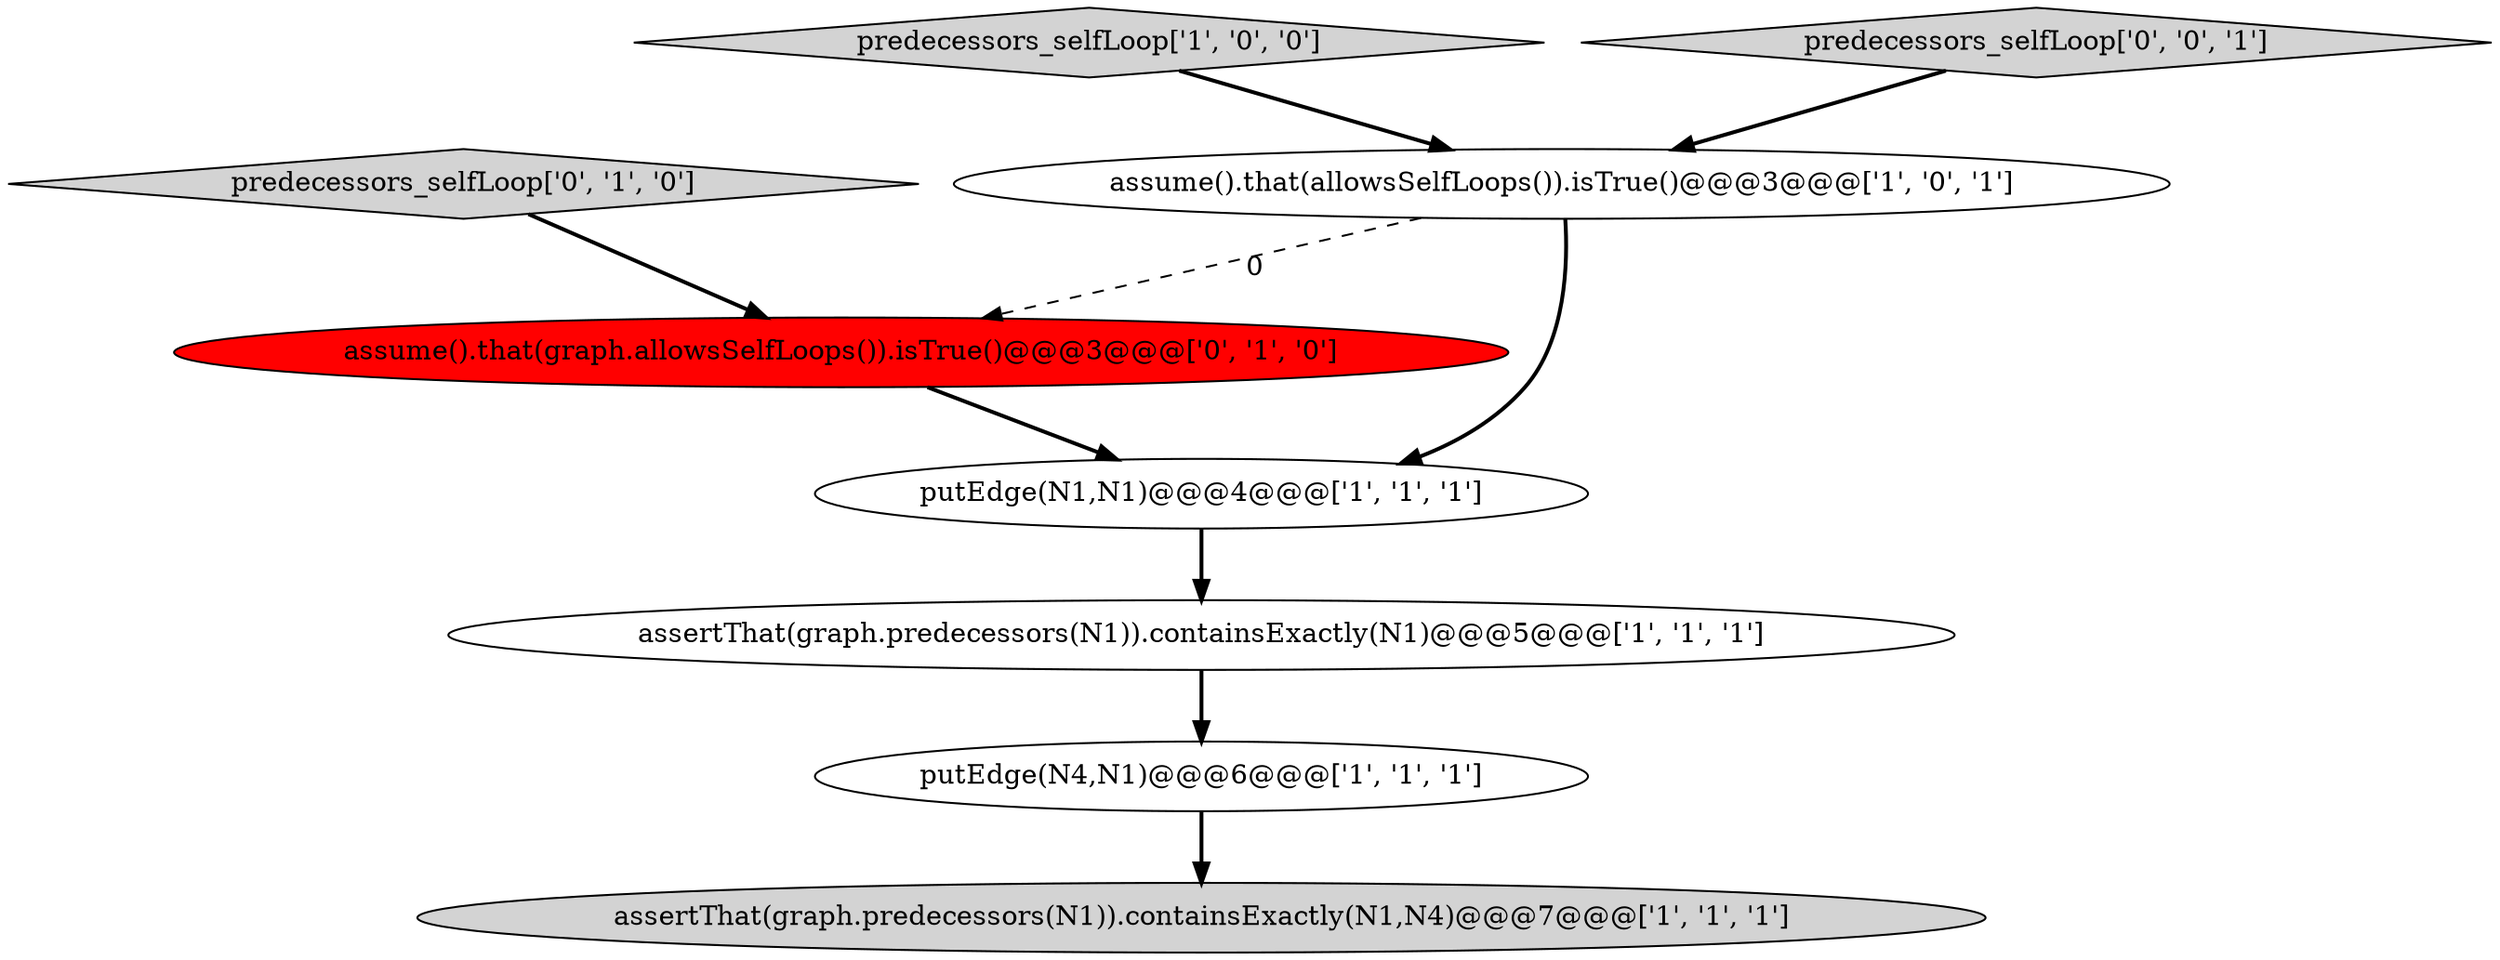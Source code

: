digraph {
2 [style = filled, label = "assume().that(allowsSelfLoops()).isTrue()@@@3@@@['1', '0', '1']", fillcolor = white, shape = ellipse image = "AAA0AAABBB1BBB"];
6 [style = filled, label = "assume().that(graph.allowsSelfLoops()).isTrue()@@@3@@@['0', '1', '0']", fillcolor = red, shape = ellipse image = "AAA1AAABBB2BBB"];
5 [style = filled, label = "predecessors_selfLoop['1', '0', '0']", fillcolor = lightgray, shape = diamond image = "AAA0AAABBB1BBB"];
1 [style = filled, label = "assertThat(graph.predecessors(N1)).containsExactly(N1)@@@5@@@['1', '1', '1']", fillcolor = white, shape = ellipse image = "AAA0AAABBB1BBB"];
0 [style = filled, label = "putEdge(N1,N1)@@@4@@@['1', '1', '1']", fillcolor = white, shape = ellipse image = "AAA0AAABBB1BBB"];
7 [style = filled, label = "predecessors_selfLoop['0', '1', '0']", fillcolor = lightgray, shape = diamond image = "AAA0AAABBB2BBB"];
4 [style = filled, label = "putEdge(N4,N1)@@@6@@@['1', '1', '1']", fillcolor = white, shape = ellipse image = "AAA0AAABBB1BBB"];
8 [style = filled, label = "predecessors_selfLoop['0', '0', '1']", fillcolor = lightgray, shape = diamond image = "AAA0AAABBB3BBB"];
3 [style = filled, label = "assertThat(graph.predecessors(N1)).containsExactly(N1,N4)@@@7@@@['1', '1', '1']", fillcolor = lightgray, shape = ellipse image = "AAA0AAABBB1BBB"];
4->3 [style = bold, label=""];
5->2 [style = bold, label=""];
1->4 [style = bold, label=""];
2->0 [style = bold, label=""];
6->0 [style = bold, label=""];
8->2 [style = bold, label=""];
0->1 [style = bold, label=""];
7->6 [style = bold, label=""];
2->6 [style = dashed, label="0"];
}
